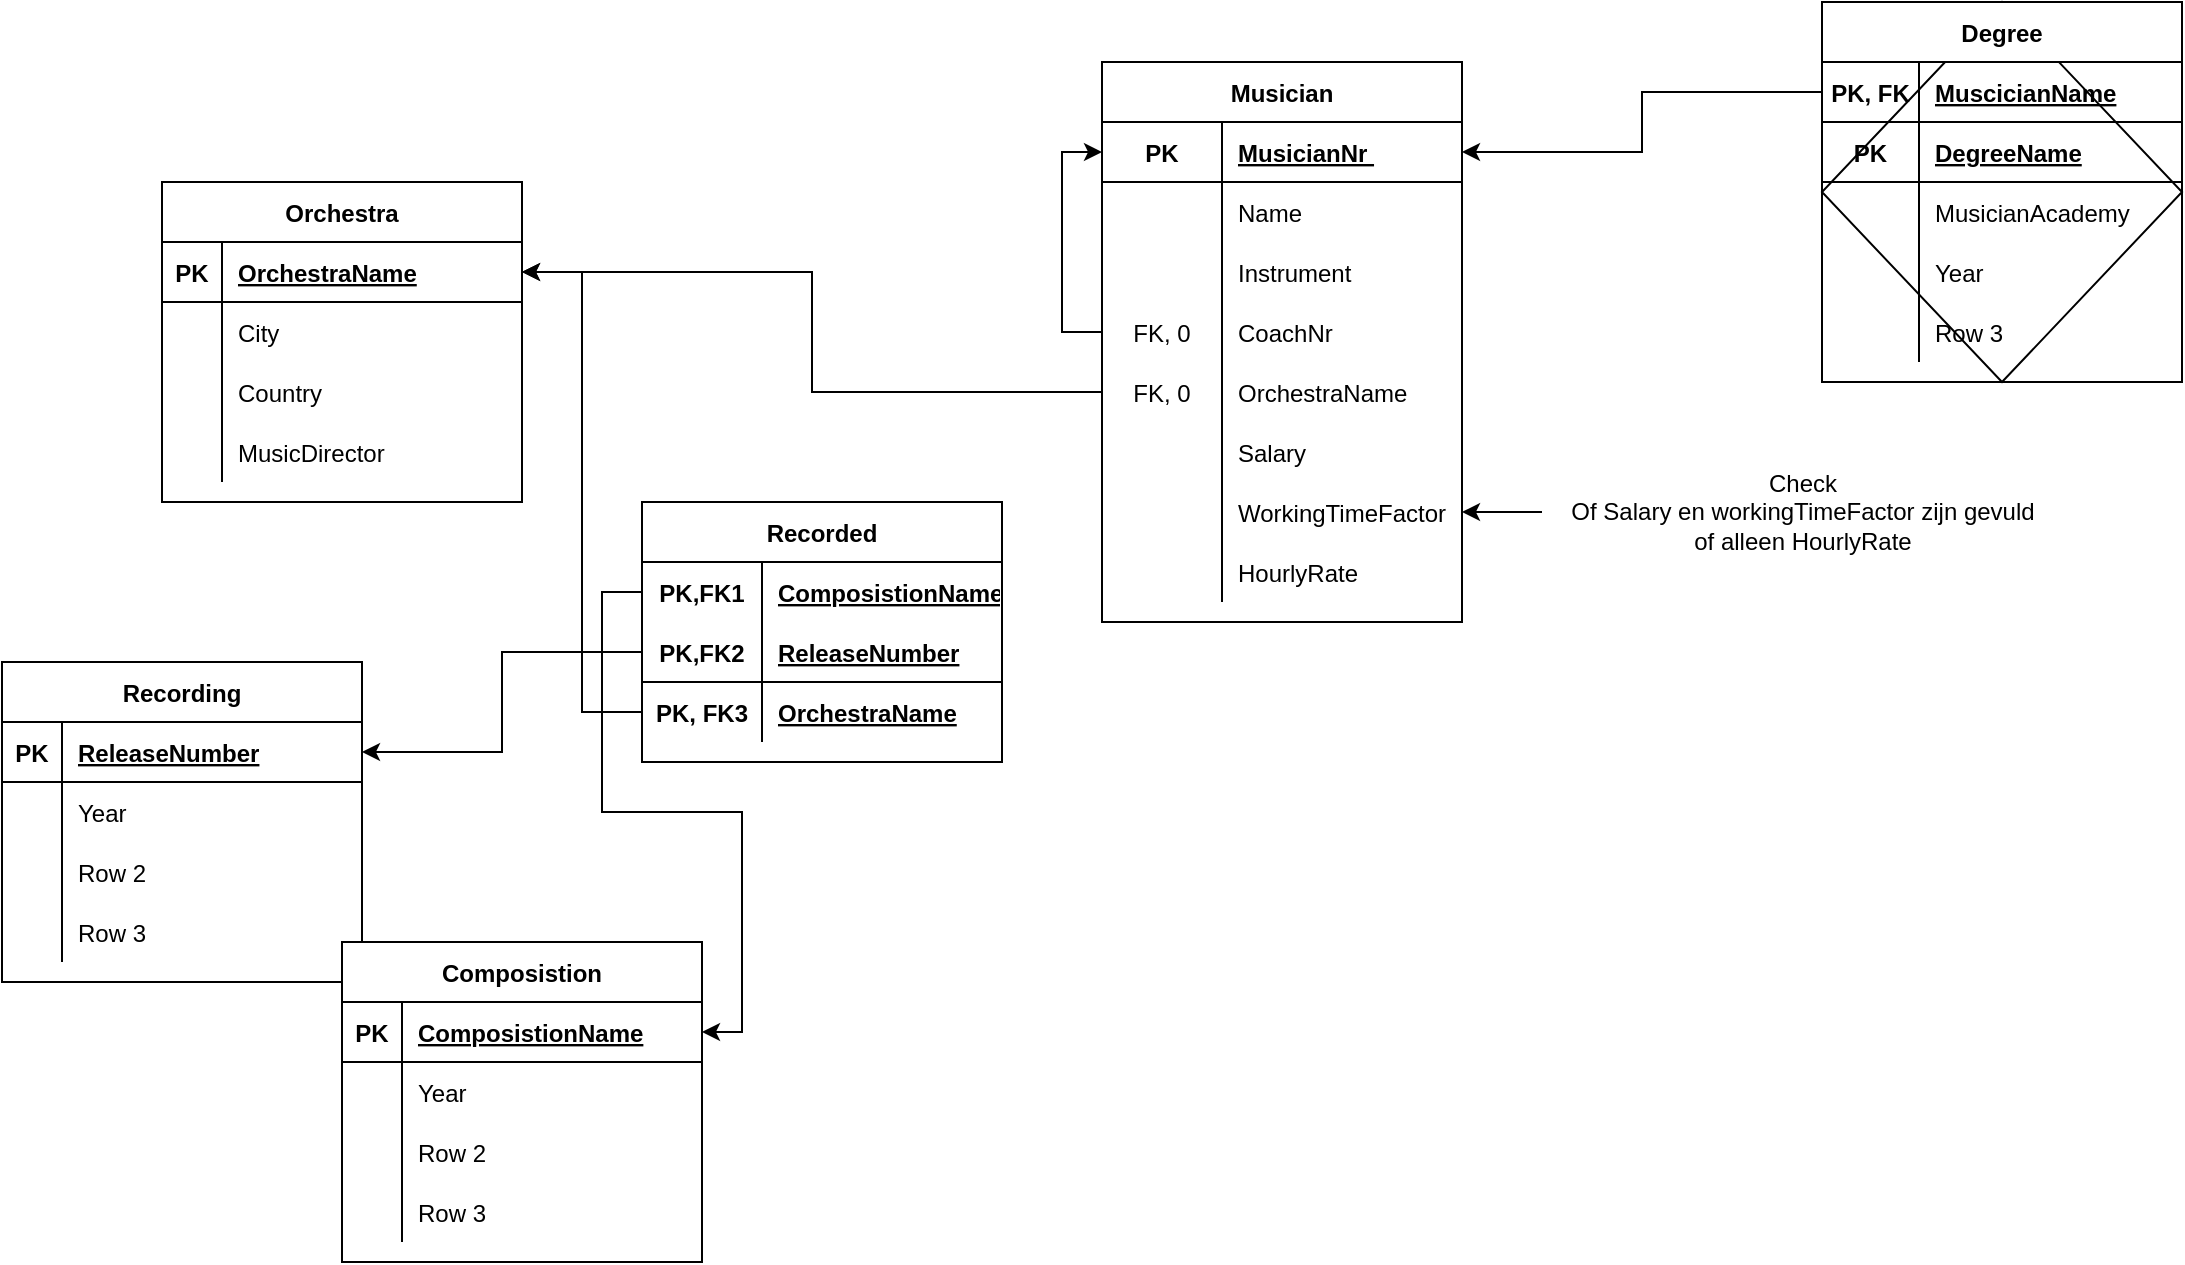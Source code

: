 <mxfile version="20.2.3" type="device"><diagram id="n5zW_cyf2jcFk5GC9Fnu" name="Page-1"><mxGraphModel dx="1564" dy="759" grid="1" gridSize="10" guides="1" tooltips="1" connect="1" arrows="1" fold="1" page="1" pageScale="1" pageWidth="827" pageHeight="1169" math="0" shadow="0"><root><mxCell id="0"/><mxCell id="1" parent="0"/><mxCell id="2lX79Kt9Fj6l6IKqqhH--1" value="Musician" style="shape=table;startSize=30;container=1;collapsible=1;childLayout=tableLayout;fixedRows=1;rowLines=0;fontStyle=1;align=center;resizeLast=1;" parent="1" vertex="1"><mxGeometry x="270" y="260" width="180" height="280" as="geometry"><mxRectangle x="470" y="210" width="90" height="30" as="alternateBounds"/></mxGeometry></mxCell><mxCell id="2lX79Kt9Fj6l6IKqqhH--2" value="" style="shape=tableRow;horizontal=0;startSize=0;swimlaneHead=0;swimlaneBody=0;fillColor=none;collapsible=0;dropTarget=0;points=[[0,0.5],[1,0.5]];portConstraint=eastwest;top=0;left=0;right=0;bottom=1;" parent="2lX79Kt9Fj6l6IKqqhH--1" vertex="1"><mxGeometry y="30" width="180" height="30" as="geometry"/></mxCell><mxCell id="2lX79Kt9Fj6l6IKqqhH--3" value="PK" style="shape=partialRectangle;connectable=0;fillColor=none;top=0;left=0;bottom=0;right=0;fontStyle=1;overflow=hidden;" parent="2lX79Kt9Fj6l6IKqqhH--2" vertex="1"><mxGeometry width="60" height="30" as="geometry"><mxRectangle width="60" height="30" as="alternateBounds"/></mxGeometry></mxCell><mxCell id="2lX79Kt9Fj6l6IKqqhH--4" value="MusicianNr " style="shape=partialRectangle;connectable=0;fillColor=none;top=0;left=0;bottom=0;right=0;align=left;spacingLeft=6;fontStyle=5;overflow=hidden;" parent="2lX79Kt9Fj6l6IKqqhH--2" vertex="1"><mxGeometry x="60" width="120" height="30" as="geometry"><mxRectangle width="120" height="30" as="alternateBounds"/></mxGeometry></mxCell><mxCell id="2lX79Kt9Fj6l6IKqqhH--5" value="" style="shape=tableRow;horizontal=0;startSize=0;swimlaneHead=0;swimlaneBody=0;fillColor=none;collapsible=0;dropTarget=0;points=[[0,0.5],[1,0.5]];portConstraint=eastwest;top=0;left=0;right=0;bottom=0;" parent="2lX79Kt9Fj6l6IKqqhH--1" vertex="1"><mxGeometry y="60" width="180" height="30" as="geometry"/></mxCell><mxCell id="2lX79Kt9Fj6l6IKqqhH--6" value="" style="shape=partialRectangle;connectable=0;fillColor=none;top=0;left=0;bottom=0;right=0;editable=1;overflow=hidden;" parent="2lX79Kt9Fj6l6IKqqhH--5" vertex="1"><mxGeometry width="60" height="30" as="geometry"><mxRectangle width="60" height="30" as="alternateBounds"/></mxGeometry></mxCell><mxCell id="2lX79Kt9Fj6l6IKqqhH--7" value="Name" style="shape=partialRectangle;connectable=0;fillColor=none;top=0;left=0;bottom=0;right=0;align=left;spacingLeft=6;overflow=hidden;" parent="2lX79Kt9Fj6l6IKqqhH--5" vertex="1"><mxGeometry x="60" width="120" height="30" as="geometry"><mxRectangle width="120" height="30" as="alternateBounds"/></mxGeometry></mxCell><mxCell id="2lX79Kt9Fj6l6IKqqhH--8" value="" style="shape=tableRow;horizontal=0;startSize=0;swimlaneHead=0;swimlaneBody=0;fillColor=none;collapsible=0;dropTarget=0;points=[[0,0.5],[1,0.5]];portConstraint=eastwest;top=0;left=0;right=0;bottom=0;" parent="2lX79Kt9Fj6l6IKqqhH--1" vertex="1"><mxGeometry y="90" width="180" height="30" as="geometry"/></mxCell><mxCell id="2lX79Kt9Fj6l6IKqqhH--9" value="" style="shape=partialRectangle;connectable=0;fillColor=none;top=0;left=0;bottom=0;right=0;editable=1;overflow=hidden;" parent="2lX79Kt9Fj6l6IKqqhH--8" vertex="1"><mxGeometry width="60" height="30" as="geometry"><mxRectangle width="60" height="30" as="alternateBounds"/></mxGeometry></mxCell><mxCell id="2lX79Kt9Fj6l6IKqqhH--10" value="Instrument" style="shape=partialRectangle;connectable=0;fillColor=none;top=0;left=0;bottom=0;right=0;align=left;spacingLeft=6;overflow=hidden;" parent="2lX79Kt9Fj6l6IKqqhH--8" vertex="1"><mxGeometry x="60" width="120" height="30" as="geometry"><mxRectangle width="120" height="30" as="alternateBounds"/></mxGeometry></mxCell><mxCell id="2lX79Kt9Fj6l6IKqqhH--58" style="edgeStyle=orthogonalEdgeStyle;rounded=0;orthogonalLoop=1;jettySize=auto;html=1;entryX=0;entryY=0.5;entryDx=0;entryDy=0;" parent="2lX79Kt9Fj6l6IKqqhH--1" source="2lX79Kt9Fj6l6IKqqhH--11" target="2lX79Kt9Fj6l6IKqqhH--2" edge="1"><mxGeometry relative="1" as="geometry"/></mxCell><mxCell id="2lX79Kt9Fj6l6IKqqhH--11" value="" style="shape=tableRow;horizontal=0;startSize=0;swimlaneHead=0;swimlaneBody=0;fillColor=none;collapsible=0;dropTarget=0;points=[[0,0.5],[1,0.5]];portConstraint=eastwest;top=0;left=0;right=0;bottom=0;" parent="2lX79Kt9Fj6l6IKqqhH--1" vertex="1"><mxGeometry y="120" width="180" height="30" as="geometry"/></mxCell><mxCell id="2lX79Kt9Fj6l6IKqqhH--12" value="FK, 0" style="shape=partialRectangle;connectable=0;fillColor=none;top=0;left=0;bottom=0;right=0;editable=1;overflow=hidden;" parent="2lX79Kt9Fj6l6IKqqhH--11" vertex="1"><mxGeometry width="60" height="30" as="geometry"><mxRectangle width="60" height="30" as="alternateBounds"/></mxGeometry></mxCell><mxCell id="2lX79Kt9Fj6l6IKqqhH--13" value="CoachNr " style="shape=partialRectangle;connectable=0;fillColor=none;top=0;left=0;bottom=0;right=0;align=left;spacingLeft=6;overflow=hidden;" parent="2lX79Kt9Fj6l6IKqqhH--11" vertex="1"><mxGeometry x="60" width="120" height="30" as="geometry"><mxRectangle width="120" height="30" as="alternateBounds"/></mxGeometry></mxCell><mxCell id="2lX79Kt9Fj6l6IKqqhH--53" style="shape=tableRow;horizontal=0;startSize=0;swimlaneHead=0;swimlaneBody=0;fillColor=none;collapsible=0;dropTarget=0;points=[[0,0.5],[1,0.5]];portConstraint=eastwest;top=0;left=0;right=0;bottom=0;" parent="2lX79Kt9Fj6l6IKqqhH--1" vertex="1"><mxGeometry y="150" width="180" height="30" as="geometry"/></mxCell><mxCell id="2lX79Kt9Fj6l6IKqqhH--54" value="FK, 0" style="shape=partialRectangle;connectable=0;fillColor=none;top=0;left=0;bottom=0;right=0;editable=1;overflow=hidden;" parent="2lX79Kt9Fj6l6IKqqhH--53" vertex="1"><mxGeometry width="60" height="30" as="geometry"><mxRectangle width="60" height="30" as="alternateBounds"/></mxGeometry></mxCell><mxCell id="2lX79Kt9Fj6l6IKqqhH--55" value="OrchestraName" style="shape=partialRectangle;connectable=0;fillColor=none;top=0;left=0;bottom=0;right=0;align=left;spacingLeft=6;overflow=hidden;" parent="2lX79Kt9Fj6l6IKqqhH--53" vertex="1"><mxGeometry x="60" width="120" height="30" as="geometry"><mxRectangle width="120" height="30" as="alternateBounds"/></mxGeometry></mxCell><mxCell id="2lX79Kt9Fj6l6IKqqhH--141" style="shape=tableRow;horizontal=0;startSize=0;swimlaneHead=0;swimlaneBody=0;fillColor=none;collapsible=0;dropTarget=0;points=[[0,0.5],[1,0.5]];portConstraint=eastwest;top=0;left=0;right=0;bottom=0;" parent="2lX79Kt9Fj6l6IKqqhH--1" vertex="1"><mxGeometry y="180" width="180" height="30" as="geometry"/></mxCell><mxCell id="2lX79Kt9Fj6l6IKqqhH--142" style="shape=partialRectangle;connectable=0;fillColor=none;top=0;left=0;bottom=0;right=0;editable=1;overflow=hidden;" parent="2lX79Kt9Fj6l6IKqqhH--141" vertex="1"><mxGeometry width="60" height="30" as="geometry"><mxRectangle width="60" height="30" as="alternateBounds"/></mxGeometry></mxCell><mxCell id="2lX79Kt9Fj6l6IKqqhH--143" value="Salary" style="shape=partialRectangle;connectable=0;fillColor=none;top=0;left=0;bottom=0;right=0;align=left;spacingLeft=6;overflow=hidden;" parent="2lX79Kt9Fj6l6IKqqhH--141" vertex="1"><mxGeometry x="60" width="120" height="30" as="geometry"><mxRectangle width="120" height="30" as="alternateBounds"/></mxGeometry></mxCell><mxCell id="2lX79Kt9Fj6l6IKqqhH--144" style="shape=tableRow;horizontal=0;startSize=0;swimlaneHead=0;swimlaneBody=0;fillColor=none;collapsible=0;dropTarget=0;points=[[0,0.5],[1,0.5]];portConstraint=eastwest;top=0;left=0;right=0;bottom=0;" parent="2lX79Kt9Fj6l6IKqqhH--1" vertex="1"><mxGeometry y="210" width="180" height="30" as="geometry"/></mxCell><mxCell id="2lX79Kt9Fj6l6IKqqhH--145" style="shape=partialRectangle;connectable=0;fillColor=none;top=0;left=0;bottom=0;right=0;editable=1;overflow=hidden;" parent="2lX79Kt9Fj6l6IKqqhH--144" vertex="1"><mxGeometry width="60" height="30" as="geometry"><mxRectangle width="60" height="30" as="alternateBounds"/></mxGeometry></mxCell><mxCell id="2lX79Kt9Fj6l6IKqqhH--146" value="WorkingTimeFactor" style="shape=partialRectangle;connectable=0;fillColor=none;top=0;left=0;bottom=0;right=0;align=left;spacingLeft=6;overflow=hidden;" parent="2lX79Kt9Fj6l6IKqqhH--144" vertex="1"><mxGeometry x="60" width="120" height="30" as="geometry"><mxRectangle width="120" height="30" as="alternateBounds"/></mxGeometry></mxCell><mxCell id="2lX79Kt9Fj6l6IKqqhH--147" style="shape=tableRow;horizontal=0;startSize=0;swimlaneHead=0;swimlaneBody=0;fillColor=none;collapsible=0;dropTarget=0;points=[[0,0.5],[1,0.5]];portConstraint=eastwest;top=0;left=0;right=0;bottom=0;" parent="2lX79Kt9Fj6l6IKqqhH--1" vertex="1"><mxGeometry y="240" width="180" height="30" as="geometry"/></mxCell><mxCell id="2lX79Kt9Fj6l6IKqqhH--148" style="shape=partialRectangle;connectable=0;fillColor=none;top=0;left=0;bottom=0;right=0;editable=1;overflow=hidden;" parent="2lX79Kt9Fj6l6IKqqhH--147" vertex="1"><mxGeometry width="60" height="30" as="geometry"><mxRectangle width="60" height="30" as="alternateBounds"/></mxGeometry></mxCell><mxCell id="2lX79Kt9Fj6l6IKqqhH--149" value="HourlyRate" style="shape=partialRectangle;connectable=0;fillColor=none;top=0;left=0;bottom=0;right=0;align=left;spacingLeft=6;overflow=hidden;" parent="2lX79Kt9Fj6l6IKqqhH--147" vertex="1"><mxGeometry x="60" width="120" height="30" as="geometry"><mxRectangle width="120" height="30" as="alternateBounds"/></mxGeometry></mxCell><mxCell id="2lX79Kt9Fj6l6IKqqhH--14" value="Orchestra" style="shape=table;startSize=30;container=1;collapsible=1;childLayout=tableLayout;fixedRows=1;rowLines=0;fontStyle=1;align=center;resizeLast=1;" parent="1" vertex="1"><mxGeometry x="-200" y="320" width="180" height="160" as="geometry"/></mxCell><mxCell id="2lX79Kt9Fj6l6IKqqhH--15" value="" style="shape=tableRow;horizontal=0;startSize=0;swimlaneHead=0;swimlaneBody=0;fillColor=none;collapsible=0;dropTarget=0;points=[[0,0.5],[1,0.5]];portConstraint=eastwest;top=0;left=0;right=0;bottom=1;" parent="2lX79Kt9Fj6l6IKqqhH--14" vertex="1"><mxGeometry y="30" width="180" height="30" as="geometry"/></mxCell><mxCell id="2lX79Kt9Fj6l6IKqqhH--16" value="PK" style="shape=partialRectangle;connectable=0;fillColor=none;top=0;left=0;bottom=0;right=0;fontStyle=1;overflow=hidden;" parent="2lX79Kt9Fj6l6IKqqhH--15" vertex="1"><mxGeometry width="30" height="30" as="geometry"><mxRectangle width="30" height="30" as="alternateBounds"/></mxGeometry></mxCell><mxCell id="2lX79Kt9Fj6l6IKqqhH--17" value="OrchestraName" style="shape=partialRectangle;connectable=0;fillColor=none;top=0;left=0;bottom=0;right=0;align=left;spacingLeft=6;fontStyle=5;overflow=hidden;" parent="2lX79Kt9Fj6l6IKqqhH--15" vertex="1"><mxGeometry x="30" width="150" height="30" as="geometry"><mxRectangle width="150" height="30" as="alternateBounds"/></mxGeometry></mxCell><mxCell id="2lX79Kt9Fj6l6IKqqhH--18" value="" style="shape=tableRow;horizontal=0;startSize=0;swimlaneHead=0;swimlaneBody=0;fillColor=none;collapsible=0;dropTarget=0;points=[[0,0.5],[1,0.5]];portConstraint=eastwest;top=0;left=0;right=0;bottom=0;" parent="2lX79Kt9Fj6l6IKqqhH--14" vertex="1"><mxGeometry y="60" width="180" height="30" as="geometry"/></mxCell><mxCell id="2lX79Kt9Fj6l6IKqqhH--19" value="" style="shape=partialRectangle;connectable=0;fillColor=none;top=0;left=0;bottom=0;right=0;editable=1;overflow=hidden;" parent="2lX79Kt9Fj6l6IKqqhH--18" vertex="1"><mxGeometry width="30" height="30" as="geometry"><mxRectangle width="30" height="30" as="alternateBounds"/></mxGeometry></mxCell><mxCell id="2lX79Kt9Fj6l6IKqqhH--20" value="City" style="shape=partialRectangle;connectable=0;fillColor=none;top=0;left=0;bottom=0;right=0;align=left;spacingLeft=6;overflow=hidden;" parent="2lX79Kt9Fj6l6IKqqhH--18" vertex="1"><mxGeometry x="30" width="150" height="30" as="geometry"><mxRectangle width="150" height="30" as="alternateBounds"/></mxGeometry></mxCell><mxCell id="2lX79Kt9Fj6l6IKqqhH--21" value="" style="shape=tableRow;horizontal=0;startSize=0;swimlaneHead=0;swimlaneBody=0;fillColor=none;collapsible=0;dropTarget=0;points=[[0,0.5],[1,0.5]];portConstraint=eastwest;top=0;left=0;right=0;bottom=0;" parent="2lX79Kt9Fj6l6IKqqhH--14" vertex="1"><mxGeometry y="90" width="180" height="30" as="geometry"/></mxCell><mxCell id="2lX79Kt9Fj6l6IKqqhH--22" value="" style="shape=partialRectangle;connectable=0;fillColor=none;top=0;left=0;bottom=0;right=0;editable=1;overflow=hidden;" parent="2lX79Kt9Fj6l6IKqqhH--21" vertex="1"><mxGeometry width="30" height="30" as="geometry"><mxRectangle width="30" height="30" as="alternateBounds"/></mxGeometry></mxCell><mxCell id="2lX79Kt9Fj6l6IKqqhH--23" value="Country" style="shape=partialRectangle;connectable=0;fillColor=none;top=0;left=0;bottom=0;right=0;align=left;spacingLeft=6;overflow=hidden;" parent="2lX79Kt9Fj6l6IKqqhH--21" vertex="1"><mxGeometry x="30" width="150" height="30" as="geometry"><mxRectangle width="150" height="30" as="alternateBounds"/></mxGeometry></mxCell><mxCell id="2lX79Kt9Fj6l6IKqqhH--24" value="" style="shape=tableRow;horizontal=0;startSize=0;swimlaneHead=0;swimlaneBody=0;fillColor=none;collapsible=0;dropTarget=0;points=[[0,0.5],[1,0.5]];portConstraint=eastwest;top=0;left=0;right=0;bottom=0;" parent="2lX79Kt9Fj6l6IKqqhH--14" vertex="1"><mxGeometry y="120" width="180" height="30" as="geometry"/></mxCell><mxCell id="2lX79Kt9Fj6l6IKqqhH--25" value="" style="shape=partialRectangle;connectable=0;fillColor=none;top=0;left=0;bottom=0;right=0;editable=1;overflow=hidden;" parent="2lX79Kt9Fj6l6IKqqhH--24" vertex="1"><mxGeometry width="30" height="30" as="geometry"><mxRectangle width="30" height="30" as="alternateBounds"/></mxGeometry></mxCell><mxCell id="2lX79Kt9Fj6l6IKqqhH--26" value="MusicDirector" style="shape=partialRectangle;connectable=0;fillColor=none;top=0;left=0;bottom=0;right=0;align=left;spacingLeft=6;overflow=hidden;" parent="2lX79Kt9Fj6l6IKqqhH--24" vertex="1"><mxGeometry x="30" width="150" height="30" as="geometry"><mxRectangle width="150" height="30" as="alternateBounds"/></mxGeometry></mxCell><mxCell id="2lX79Kt9Fj6l6IKqqhH--27" value="Recording" style="shape=table;startSize=30;container=1;collapsible=1;childLayout=tableLayout;fixedRows=1;rowLines=0;fontStyle=1;align=center;resizeLast=1;" parent="1" vertex="1"><mxGeometry x="-280" y="560" width="180" height="160" as="geometry"/></mxCell><mxCell id="2lX79Kt9Fj6l6IKqqhH--28" value="" style="shape=tableRow;horizontal=0;startSize=0;swimlaneHead=0;swimlaneBody=0;fillColor=none;collapsible=0;dropTarget=0;points=[[0,0.5],[1,0.5]];portConstraint=eastwest;top=0;left=0;right=0;bottom=1;" parent="2lX79Kt9Fj6l6IKqqhH--27" vertex="1"><mxGeometry y="30" width="180" height="30" as="geometry"/></mxCell><mxCell id="2lX79Kt9Fj6l6IKqqhH--29" value="PK" style="shape=partialRectangle;connectable=0;fillColor=none;top=0;left=0;bottom=0;right=0;fontStyle=1;overflow=hidden;" parent="2lX79Kt9Fj6l6IKqqhH--28" vertex="1"><mxGeometry width="30" height="30" as="geometry"><mxRectangle width="30" height="30" as="alternateBounds"/></mxGeometry></mxCell><mxCell id="2lX79Kt9Fj6l6IKqqhH--30" value="ReleaseNumber" style="shape=partialRectangle;connectable=0;fillColor=none;top=0;left=0;bottom=0;right=0;align=left;spacingLeft=6;fontStyle=5;overflow=hidden;" parent="2lX79Kt9Fj6l6IKqqhH--28" vertex="1"><mxGeometry x="30" width="150" height="30" as="geometry"><mxRectangle width="150" height="30" as="alternateBounds"/></mxGeometry></mxCell><mxCell id="2lX79Kt9Fj6l6IKqqhH--31" value="" style="shape=tableRow;horizontal=0;startSize=0;swimlaneHead=0;swimlaneBody=0;fillColor=none;collapsible=0;dropTarget=0;points=[[0,0.5],[1,0.5]];portConstraint=eastwest;top=0;left=0;right=0;bottom=0;" parent="2lX79Kt9Fj6l6IKqqhH--27" vertex="1"><mxGeometry y="60" width="180" height="30" as="geometry"/></mxCell><mxCell id="2lX79Kt9Fj6l6IKqqhH--32" value="" style="shape=partialRectangle;connectable=0;fillColor=none;top=0;left=0;bottom=0;right=0;editable=1;overflow=hidden;" parent="2lX79Kt9Fj6l6IKqqhH--31" vertex="1"><mxGeometry width="30" height="30" as="geometry"><mxRectangle width="30" height="30" as="alternateBounds"/></mxGeometry></mxCell><mxCell id="2lX79Kt9Fj6l6IKqqhH--33" value="Year" style="shape=partialRectangle;connectable=0;fillColor=none;top=0;left=0;bottom=0;right=0;align=left;spacingLeft=6;overflow=hidden;" parent="2lX79Kt9Fj6l6IKqqhH--31" vertex="1"><mxGeometry x="30" width="150" height="30" as="geometry"><mxRectangle width="150" height="30" as="alternateBounds"/></mxGeometry></mxCell><mxCell id="2lX79Kt9Fj6l6IKqqhH--34" value="" style="shape=tableRow;horizontal=0;startSize=0;swimlaneHead=0;swimlaneBody=0;fillColor=none;collapsible=0;dropTarget=0;points=[[0,0.5],[1,0.5]];portConstraint=eastwest;top=0;left=0;right=0;bottom=0;" parent="2lX79Kt9Fj6l6IKqqhH--27" vertex="1"><mxGeometry y="90" width="180" height="30" as="geometry"/></mxCell><mxCell id="2lX79Kt9Fj6l6IKqqhH--35" value="" style="shape=partialRectangle;connectable=0;fillColor=none;top=0;left=0;bottom=0;right=0;editable=1;overflow=hidden;" parent="2lX79Kt9Fj6l6IKqqhH--34" vertex="1"><mxGeometry width="30" height="30" as="geometry"><mxRectangle width="30" height="30" as="alternateBounds"/></mxGeometry></mxCell><mxCell id="2lX79Kt9Fj6l6IKqqhH--36" value="Row 2" style="shape=partialRectangle;connectable=0;fillColor=none;top=0;left=0;bottom=0;right=0;align=left;spacingLeft=6;overflow=hidden;" parent="2lX79Kt9Fj6l6IKqqhH--34" vertex="1"><mxGeometry x="30" width="150" height="30" as="geometry"><mxRectangle width="150" height="30" as="alternateBounds"/></mxGeometry></mxCell><mxCell id="2lX79Kt9Fj6l6IKqqhH--37" value="" style="shape=tableRow;horizontal=0;startSize=0;swimlaneHead=0;swimlaneBody=0;fillColor=none;collapsible=0;dropTarget=0;points=[[0,0.5],[1,0.5]];portConstraint=eastwest;top=0;left=0;right=0;bottom=0;" parent="2lX79Kt9Fj6l6IKqqhH--27" vertex="1"><mxGeometry y="120" width="180" height="30" as="geometry"/></mxCell><mxCell id="2lX79Kt9Fj6l6IKqqhH--38" value="" style="shape=partialRectangle;connectable=0;fillColor=none;top=0;left=0;bottom=0;right=0;editable=1;overflow=hidden;" parent="2lX79Kt9Fj6l6IKqqhH--37" vertex="1"><mxGeometry width="30" height="30" as="geometry"><mxRectangle width="30" height="30" as="alternateBounds"/></mxGeometry></mxCell><mxCell id="2lX79Kt9Fj6l6IKqqhH--39" value="Row 3" style="shape=partialRectangle;connectable=0;fillColor=none;top=0;left=0;bottom=0;right=0;align=left;spacingLeft=6;overflow=hidden;" parent="2lX79Kt9Fj6l6IKqqhH--37" vertex="1"><mxGeometry x="30" width="150" height="30" as="geometry"><mxRectangle width="150" height="30" as="alternateBounds"/></mxGeometry></mxCell><mxCell id="2lX79Kt9Fj6l6IKqqhH--40" value="Composistion" style="shape=table;startSize=30;container=1;collapsible=1;childLayout=tableLayout;fixedRows=1;rowLines=0;fontStyle=1;align=center;resizeLast=1;" parent="1" vertex="1"><mxGeometry x="-110" y="700" width="180" height="160" as="geometry"/></mxCell><mxCell id="2lX79Kt9Fj6l6IKqqhH--41" value="" style="shape=tableRow;horizontal=0;startSize=0;swimlaneHead=0;swimlaneBody=0;fillColor=none;collapsible=0;dropTarget=0;points=[[0,0.5],[1,0.5]];portConstraint=eastwest;top=0;left=0;right=0;bottom=1;" parent="2lX79Kt9Fj6l6IKqqhH--40" vertex="1"><mxGeometry y="30" width="180" height="30" as="geometry"/></mxCell><mxCell id="2lX79Kt9Fj6l6IKqqhH--42" value="PK" style="shape=partialRectangle;connectable=0;fillColor=none;top=0;left=0;bottom=0;right=0;fontStyle=1;overflow=hidden;" parent="2lX79Kt9Fj6l6IKqqhH--41" vertex="1"><mxGeometry width="30" height="30" as="geometry"><mxRectangle width="30" height="30" as="alternateBounds"/></mxGeometry></mxCell><mxCell id="2lX79Kt9Fj6l6IKqqhH--43" value="ComposistionName" style="shape=partialRectangle;connectable=0;fillColor=none;top=0;left=0;bottom=0;right=0;align=left;spacingLeft=6;fontStyle=5;overflow=hidden;" parent="2lX79Kt9Fj6l6IKqqhH--41" vertex="1"><mxGeometry x="30" width="150" height="30" as="geometry"><mxRectangle width="150" height="30" as="alternateBounds"/></mxGeometry></mxCell><mxCell id="2lX79Kt9Fj6l6IKqqhH--44" value="" style="shape=tableRow;horizontal=0;startSize=0;swimlaneHead=0;swimlaneBody=0;fillColor=none;collapsible=0;dropTarget=0;points=[[0,0.5],[1,0.5]];portConstraint=eastwest;top=0;left=0;right=0;bottom=0;" parent="2lX79Kt9Fj6l6IKqqhH--40" vertex="1"><mxGeometry y="60" width="180" height="30" as="geometry"/></mxCell><mxCell id="2lX79Kt9Fj6l6IKqqhH--45" value="" style="shape=partialRectangle;connectable=0;fillColor=none;top=0;left=0;bottom=0;right=0;editable=1;overflow=hidden;" parent="2lX79Kt9Fj6l6IKqqhH--44" vertex="1"><mxGeometry width="30" height="30" as="geometry"><mxRectangle width="30" height="30" as="alternateBounds"/></mxGeometry></mxCell><mxCell id="2lX79Kt9Fj6l6IKqqhH--46" value="Year" style="shape=partialRectangle;connectable=0;fillColor=none;top=0;left=0;bottom=0;right=0;align=left;spacingLeft=6;overflow=hidden;" parent="2lX79Kt9Fj6l6IKqqhH--44" vertex="1"><mxGeometry x="30" width="150" height="30" as="geometry"><mxRectangle width="150" height="30" as="alternateBounds"/></mxGeometry></mxCell><mxCell id="2lX79Kt9Fj6l6IKqqhH--47" value="" style="shape=tableRow;horizontal=0;startSize=0;swimlaneHead=0;swimlaneBody=0;fillColor=none;collapsible=0;dropTarget=0;points=[[0,0.5],[1,0.5]];portConstraint=eastwest;top=0;left=0;right=0;bottom=0;" parent="2lX79Kt9Fj6l6IKqqhH--40" vertex="1"><mxGeometry y="90" width="180" height="30" as="geometry"/></mxCell><mxCell id="2lX79Kt9Fj6l6IKqqhH--48" value="" style="shape=partialRectangle;connectable=0;fillColor=none;top=0;left=0;bottom=0;right=0;editable=1;overflow=hidden;" parent="2lX79Kt9Fj6l6IKqqhH--47" vertex="1"><mxGeometry width="30" height="30" as="geometry"><mxRectangle width="30" height="30" as="alternateBounds"/></mxGeometry></mxCell><mxCell id="2lX79Kt9Fj6l6IKqqhH--49" value="Row 2" style="shape=partialRectangle;connectable=0;fillColor=none;top=0;left=0;bottom=0;right=0;align=left;spacingLeft=6;overflow=hidden;" parent="2lX79Kt9Fj6l6IKqqhH--47" vertex="1"><mxGeometry x="30" width="150" height="30" as="geometry"><mxRectangle width="150" height="30" as="alternateBounds"/></mxGeometry></mxCell><mxCell id="2lX79Kt9Fj6l6IKqqhH--50" value="" style="shape=tableRow;horizontal=0;startSize=0;swimlaneHead=0;swimlaneBody=0;fillColor=none;collapsible=0;dropTarget=0;points=[[0,0.5],[1,0.5]];portConstraint=eastwest;top=0;left=0;right=0;bottom=0;" parent="2lX79Kt9Fj6l6IKqqhH--40" vertex="1"><mxGeometry y="120" width="180" height="30" as="geometry"/></mxCell><mxCell id="2lX79Kt9Fj6l6IKqqhH--51" value="" style="shape=partialRectangle;connectable=0;fillColor=none;top=0;left=0;bottom=0;right=0;editable=1;overflow=hidden;" parent="2lX79Kt9Fj6l6IKqqhH--50" vertex="1"><mxGeometry width="30" height="30" as="geometry"><mxRectangle width="30" height="30" as="alternateBounds"/></mxGeometry></mxCell><mxCell id="2lX79Kt9Fj6l6IKqqhH--52" value="Row 3" style="shape=partialRectangle;connectable=0;fillColor=none;top=0;left=0;bottom=0;right=0;align=left;spacingLeft=6;overflow=hidden;" parent="2lX79Kt9Fj6l6IKqqhH--50" vertex="1"><mxGeometry x="30" width="150" height="30" as="geometry"><mxRectangle width="150" height="30" as="alternateBounds"/></mxGeometry></mxCell><mxCell id="2lX79Kt9Fj6l6IKqqhH--56" style="edgeStyle=orthogonalEdgeStyle;rounded=0;orthogonalLoop=1;jettySize=auto;html=1;entryX=1;entryY=0.5;entryDx=0;entryDy=0;exitX=0;exitY=0.5;exitDx=0;exitDy=0;" parent="1" source="2lX79Kt9Fj6l6IKqqhH--53" target="2lX79Kt9Fj6l6IKqqhH--15" edge="1"><mxGeometry relative="1" as="geometry"><mxPoint x="170" y="365" as="sourcePoint"/></mxGeometry></mxCell><mxCell id="2lX79Kt9Fj6l6IKqqhH--59" value="Recorded" style="shape=table;startSize=30;container=1;collapsible=1;childLayout=tableLayout;fixedRows=1;rowLines=0;fontStyle=1;align=center;resizeLast=1;" parent="1" vertex="1"><mxGeometry x="40" y="480" width="180" height="130" as="geometry"/></mxCell><mxCell id="2lX79Kt9Fj6l6IKqqhH--60" value="" style="shape=tableRow;horizontal=0;startSize=0;swimlaneHead=0;swimlaneBody=0;fillColor=none;collapsible=0;dropTarget=0;points=[[0,0.5],[1,0.5]];portConstraint=eastwest;top=0;left=0;right=0;bottom=0;" parent="2lX79Kt9Fj6l6IKqqhH--59" vertex="1"><mxGeometry y="30" width="180" height="30" as="geometry"/></mxCell><mxCell id="2lX79Kt9Fj6l6IKqqhH--61" value="PK,FK1" style="shape=partialRectangle;connectable=0;fillColor=none;top=0;left=0;bottom=0;right=0;fontStyle=1;overflow=hidden;" parent="2lX79Kt9Fj6l6IKqqhH--60" vertex="1"><mxGeometry width="60" height="30" as="geometry"><mxRectangle width="60" height="30" as="alternateBounds"/></mxGeometry></mxCell><mxCell id="2lX79Kt9Fj6l6IKqqhH--62" value="ComposistionName" style="shape=partialRectangle;connectable=0;fillColor=none;top=0;left=0;bottom=0;right=0;align=left;spacingLeft=6;fontStyle=5;overflow=hidden;" parent="2lX79Kt9Fj6l6IKqqhH--60" vertex="1"><mxGeometry x="60" width="120" height="30" as="geometry"><mxRectangle width="120" height="30" as="alternateBounds"/></mxGeometry></mxCell><mxCell id="2lX79Kt9Fj6l6IKqqhH--63" value="" style="shape=tableRow;horizontal=0;startSize=0;swimlaneHead=0;swimlaneBody=0;fillColor=none;collapsible=0;dropTarget=0;points=[[0,0.5],[1,0.5]];portConstraint=eastwest;top=0;left=0;right=0;bottom=1;" parent="2lX79Kt9Fj6l6IKqqhH--59" vertex="1"><mxGeometry y="60" width="180" height="30" as="geometry"/></mxCell><mxCell id="2lX79Kt9Fj6l6IKqqhH--64" value="PK,FK2" style="shape=partialRectangle;connectable=0;fillColor=none;top=0;left=0;bottom=0;right=0;fontStyle=1;overflow=hidden;" parent="2lX79Kt9Fj6l6IKqqhH--63" vertex="1"><mxGeometry width="60" height="30" as="geometry"><mxRectangle width="60" height="30" as="alternateBounds"/></mxGeometry></mxCell><mxCell id="2lX79Kt9Fj6l6IKqqhH--65" value="ReleaseNumber" style="shape=partialRectangle;connectable=0;fillColor=none;top=0;left=0;bottom=0;right=0;align=left;spacingLeft=6;fontStyle=5;overflow=hidden;" parent="2lX79Kt9Fj6l6IKqqhH--63" vertex="1"><mxGeometry x="60" width="120" height="30" as="geometry"><mxRectangle width="120" height="30" as="alternateBounds"/></mxGeometry></mxCell><mxCell id="2lX79Kt9Fj6l6IKqqhH--66" value="" style="shape=tableRow;horizontal=0;startSize=0;swimlaneHead=0;swimlaneBody=0;fillColor=none;collapsible=0;dropTarget=0;points=[[0,0.5],[1,0.5]];portConstraint=eastwest;top=0;left=0;right=0;bottom=0;" parent="2lX79Kt9Fj6l6IKqqhH--59" vertex="1"><mxGeometry y="90" width="180" height="30" as="geometry"/></mxCell><mxCell id="2lX79Kt9Fj6l6IKqqhH--67" value="PK, FK3" style="shape=partialRectangle;connectable=0;fillColor=none;top=0;left=0;bottom=0;right=0;editable=1;overflow=hidden;fontStyle=1" parent="2lX79Kt9Fj6l6IKqqhH--66" vertex="1"><mxGeometry width="60" height="30" as="geometry"><mxRectangle width="60" height="30" as="alternateBounds"/></mxGeometry></mxCell><mxCell id="2lX79Kt9Fj6l6IKqqhH--68" value="OrchestraName" style="shape=partialRectangle;connectable=0;fillColor=none;top=0;left=0;bottom=0;right=0;align=left;spacingLeft=6;overflow=hidden;fontStyle=5" parent="2lX79Kt9Fj6l6IKqqhH--66" vertex="1"><mxGeometry x="60" width="120" height="30" as="geometry"><mxRectangle width="120" height="30" as="alternateBounds"/></mxGeometry></mxCell><mxCell id="2lX79Kt9Fj6l6IKqqhH--98" style="edgeStyle=orthogonalEdgeStyle;rounded=0;orthogonalLoop=1;jettySize=auto;html=1;entryX=1;entryY=0.5;entryDx=0;entryDy=0;" parent="1" source="2lX79Kt9Fj6l6IKqqhH--66" target="2lX79Kt9Fj6l6IKqqhH--15" edge="1"><mxGeometry relative="1" as="geometry"/></mxCell><mxCell id="2lX79Kt9Fj6l6IKqqhH--99" style="edgeStyle=orthogonalEdgeStyle;rounded=0;orthogonalLoop=1;jettySize=auto;html=1;entryX=1;entryY=0.5;entryDx=0;entryDy=0;" parent="1" source="2lX79Kt9Fj6l6IKqqhH--63" target="2lX79Kt9Fj6l6IKqqhH--28" edge="1"><mxGeometry relative="1" as="geometry"/></mxCell><mxCell id="2lX79Kt9Fj6l6IKqqhH--100" style="edgeStyle=orthogonalEdgeStyle;rounded=0;orthogonalLoop=1;jettySize=auto;html=1;entryX=1;entryY=0.5;entryDx=0;entryDy=0;" parent="1" source="2lX79Kt9Fj6l6IKqqhH--60" target="2lX79Kt9Fj6l6IKqqhH--41" edge="1"><mxGeometry relative="1" as="geometry"/></mxCell><mxCell id="2lX79Kt9Fj6l6IKqqhH--117" value="" style="shape=associativeEntity;whiteSpace=wrap;html=1;align=center;" parent="1" vertex="1"><mxGeometry x="630" y="230" width="180" height="190" as="geometry"/></mxCell><mxCell id="2lX79Kt9Fj6l6IKqqhH--118" value="Degree" style="shape=table;startSize=30;container=1;collapsible=1;childLayout=tableLayout;fixedRows=1;rowLines=0;fontStyle=1;align=center;resizeLast=1;" parent="1" vertex="1"><mxGeometry x="630" y="230" width="180" height="190" as="geometry"/></mxCell><mxCell id="2lX79Kt9Fj6l6IKqqhH--154" style="shape=tableRow;horizontal=0;startSize=0;swimlaneHead=0;swimlaneBody=0;fillColor=none;collapsible=0;dropTarget=0;points=[[0,0.5],[1,0.5]];portConstraint=eastwest;top=0;left=0;right=0;bottom=1;" parent="2lX79Kt9Fj6l6IKqqhH--118" vertex="1"><mxGeometry y="30" width="180" height="30" as="geometry"/></mxCell><mxCell id="2lX79Kt9Fj6l6IKqqhH--155" value="PK, FK" style="shape=partialRectangle;connectable=0;fillColor=none;top=0;left=0;bottom=0;right=0;fontStyle=1;overflow=hidden;" parent="2lX79Kt9Fj6l6IKqqhH--154" vertex="1"><mxGeometry width="48.5" height="30" as="geometry"><mxRectangle width="48.5" height="30" as="alternateBounds"/></mxGeometry></mxCell><mxCell id="2lX79Kt9Fj6l6IKqqhH--156" value="MuscicianName" style="shape=partialRectangle;connectable=0;fillColor=none;top=0;left=0;bottom=0;right=0;align=left;spacingLeft=6;fontStyle=5;overflow=hidden;" parent="2lX79Kt9Fj6l6IKqqhH--154" vertex="1"><mxGeometry x="48.5" width="131.5" height="30" as="geometry"><mxRectangle width="131.5" height="30" as="alternateBounds"/></mxGeometry></mxCell><mxCell id="2lX79Kt9Fj6l6IKqqhH--119" value="" style="shape=tableRow;horizontal=0;startSize=0;swimlaneHead=0;swimlaneBody=0;fillColor=none;collapsible=0;dropTarget=0;points=[[0,0.5],[1,0.5]];portConstraint=eastwest;top=0;left=0;right=0;bottom=1;" parent="2lX79Kt9Fj6l6IKqqhH--118" vertex="1"><mxGeometry y="60" width="180" height="30" as="geometry"/></mxCell><mxCell id="2lX79Kt9Fj6l6IKqqhH--120" value="PK" style="shape=partialRectangle;connectable=0;fillColor=none;top=0;left=0;bottom=0;right=0;fontStyle=1;overflow=hidden;" parent="2lX79Kt9Fj6l6IKqqhH--119" vertex="1"><mxGeometry width="48.5" height="30" as="geometry"><mxRectangle width="48.5" height="30" as="alternateBounds"/></mxGeometry></mxCell><mxCell id="2lX79Kt9Fj6l6IKqqhH--121" value="DegreeName" style="shape=partialRectangle;connectable=0;fillColor=none;top=0;left=0;bottom=0;right=0;align=left;spacingLeft=6;fontStyle=5;overflow=hidden;" parent="2lX79Kt9Fj6l6IKqqhH--119" vertex="1"><mxGeometry x="48.5" width="131.5" height="30" as="geometry"><mxRectangle width="131.5" height="30" as="alternateBounds"/></mxGeometry></mxCell><mxCell id="2lX79Kt9Fj6l6IKqqhH--122" value="" style="shape=tableRow;horizontal=0;startSize=0;swimlaneHead=0;swimlaneBody=0;fillColor=none;collapsible=0;dropTarget=0;points=[[0,0.5],[1,0.5]];portConstraint=eastwest;top=0;left=0;right=0;bottom=0;" parent="2lX79Kt9Fj6l6IKqqhH--118" vertex="1"><mxGeometry y="90" width="180" height="30" as="geometry"/></mxCell><mxCell id="2lX79Kt9Fj6l6IKqqhH--123" value="" style="shape=partialRectangle;connectable=0;fillColor=none;top=0;left=0;bottom=0;right=0;editable=1;overflow=hidden;" parent="2lX79Kt9Fj6l6IKqqhH--122" vertex="1"><mxGeometry width="48.5" height="30" as="geometry"><mxRectangle width="48.5" height="30" as="alternateBounds"/></mxGeometry></mxCell><mxCell id="2lX79Kt9Fj6l6IKqqhH--124" value="MusicianAcademy" style="shape=partialRectangle;connectable=0;fillColor=none;top=0;left=0;bottom=0;right=0;align=left;spacingLeft=6;overflow=hidden;" parent="2lX79Kt9Fj6l6IKqqhH--122" vertex="1"><mxGeometry x="48.5" width="131.5" height="30" as="geometry"><mxRectangle width="131.5" height="30" as="alternateBounds"/></mxGeometry></mxCell><mxCell id="2lX79Kt9Fj6l6IKqqhH--125" value="" style="shape=tableRow;horizontal=0;startSize=0;swimlaneHead=0;swimlaneBody=0;fillColor=none;collapsible=0;dropTarget=0;points=[[0,0.5],[1,0.5]];portConstraint=eastwest;top=0;left=0;right=0;bottom=0;" parent="2lX79Kt9Fj6l6IKqqhH--118" vertex="1"><mxGeometry y="120" width="180" height="30" as="geometry"/></mxCell><mxCell id="2lX79Kt9Fj6l6IKqqhH--126" value="" style="shape=partialRectangle;connectable=0;fillColor=none;top=0;left=0;bottom=0;right=0;editable=1;overflow=hidden;" parent="2lX79Kt9Fj6l6IKqqhH--125" vertex="1"><mxGeometry width="48.5" height="30" as="geometry"><mxRectangle width="48.5" height="30" as="alternateBounds"/></mxGeometry></mxCell><mxCell id="2lX79Kt9Fj6l6IKqqhH--127" value="Year" style="shape=partialRectangle;connectable=0;fillColor=none;top=0;left=0;bottom=0;right=0;align=left;spacingLeft=6;overflow=hidden;" parent="2lX79Kt9Fj6l6IKqqhH--125" vertex="1"><mxGeometry x="48.5" width="131.5" height="30" as="geometry"><mxRectangle width="131.5" height="30" as="alternateBounds"/></mxGeometry></mxCell><mxCell id="2lX79Kt9Fj6l6IKqqhH--128" value="" style="shape=tableRow;horizontal=0;startSize=0;swimlaneHead=0;swimlaneBody=0;fillColor=none;collapsible=0;dropTarget=0;points=[[0,0.5],[1,0.5]];portConstraint=eastwest;top=0;left=0;right=0;bottom=0;" parent="2lX79Kt9Fj6l6IKqqhH--118" vertex="1"><mxGeometry y="150" width="180" height="30" as="geometry"/></mxCell><mxCell id="2lX79Kt9Fj6l6IKqqhH--129" value="" style="shape=partialRectangle;connectable=0;fillColor=none;top=0;left=0;bottom=0;right=0;editable=1;overflow=hidden;" parent="2lX79Kt9Fj6l6IKqqhH--128" vertex="1"><mxGeometry width="48.5" height="30" as="geometry"><mxRectangle width="48.5" height="30" as="alternateBounds"/></mxGeometry></mxCell><mxCell id="2lX79Kt9Fj6l6IKqqhH--130" value="Row 3" style="shape=partialRectangle;connectable=0;fillColor=none;top=0;left=0;bottom=0;right=0;align=left;spacingLeft=6;overflow=hidden;" parent="2lX79Kt9Fj6l6IKqqhH--128" vertex="1"><mxGeometry x="48.5" width="131.5" height="30" as="geometry"><mxRectangle width="131.5" height="30" as="alternateBounds"/></mxGeometry></mxCell><mxCell id="2lX79Kt9Fj6l6IKqqhH--153" style="edgeStyle=orthogonalEdgeStyle;rounded=0;orthogonalLoop=1;jettySize=auto;html=1;entryX=1;entryY=0.5;entryDx=0;entryDy=0;" parent="1" source="2lX79Kt9Fj6l6IKqqhH--151" target="2lX79Kt9Fj6l6IKqqhH--144" edge="1"><mxGeometry relative="1" as="geometry"/></mxCell><mxCell id="2lX79Kt9Fj6l6IKqqhH--151" value="Check&lt;br&gt;Of Salary en workingTimeFactor zijn gevuld&lt;br&gt;of alleen HourlyRate&lt;br&gt;" style="text;html=1;align=center;verticalAlign=middle;resizable=0;points=[];autosize=1;strokeColor=none;fillColor=none;" parent="1" vertex="1"><mxGeometry x="490" y="455" width="260" height="60" as="geometry"/></mxCell><mxCell id="2lX79Kt9Fj6l6IKqqhH--157" style="edgeStyle=orthogonalEdgeStyle;rounded=0;orthogonalLoop=1;jettySize=auto;html=1;entryX=1;entryY=0.5;entryDx=0;entryDy=0;" parent="1" source="2lX79Kt9Fj6l6IKqqhH--154" target="2lX79Kt9Fj6l6IKqqhH--2" edge="1"><mxGeometry relative="1" as="geometry"/></mxCell></root></mxGraphModel></diagram></mxfile>